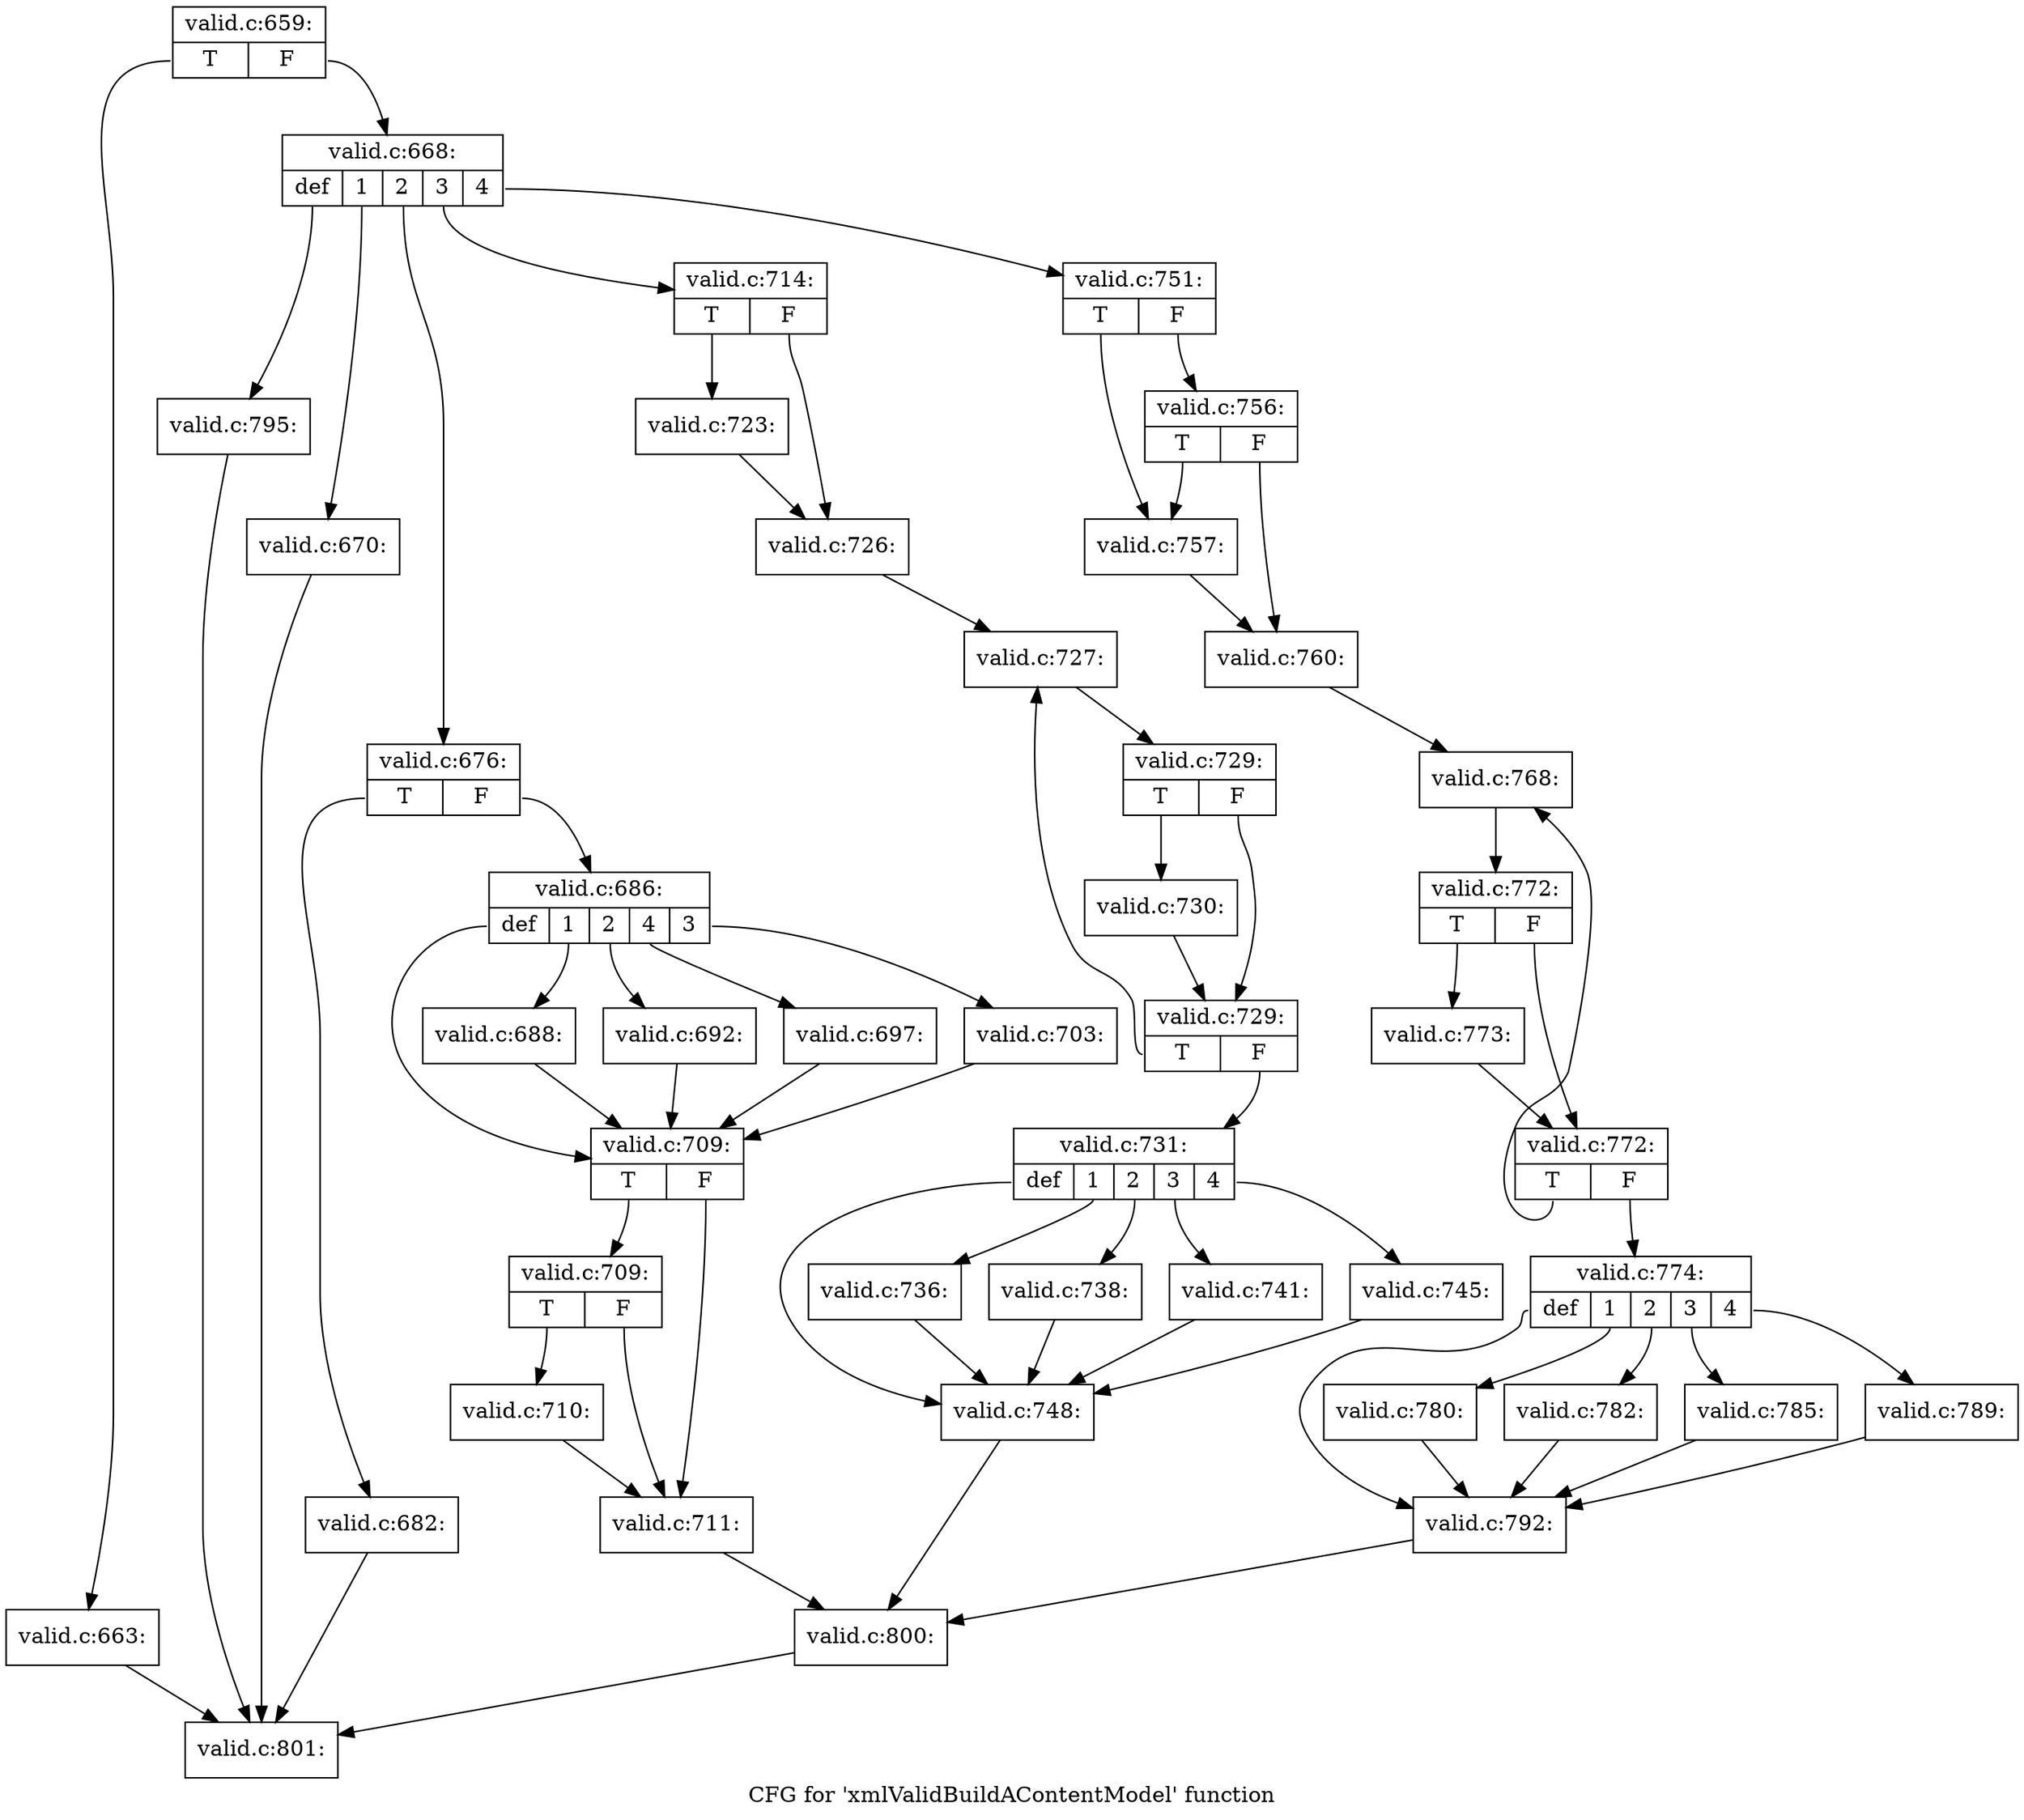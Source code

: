 digraph "CFG for 'xmlValidBuildAContentModel' function" {
	label="CFG for 'xmlValidBuildAContentModel' function";

	Node0x523fd40 [shape=record,label="{valid.c:659:|{<s0>T|<s1>F}}"];
	Node0x523fd40:s0 -> Node0x5223fc0;
	Node0x523fd40:s1 -> Node0x5240c60;
	Node0x5223fc0 [shape=record,label="{valid.c:663:}"];
	Node0x5223fc0 -> Node0x523f940;
	Node0x5240c60 [shape=record,label="{valid.c:668:|{<s0>def|<s1>1|<s2>2|<s3>3|<s4>4}}"];
	Node0x5240c60:s0 -> Node0x5242380;
	Node0x5240c60:s1 -> Node0x52426c0;
	Node0x5240c60:s2 -> Node0x5242d90;
	Node0x5240c60:s3 -> Node0x524a6d0;
	Node0x5240c60:s4 -> Node0x524dbd0;
	Node0x52426c0 [shape=record,label="{valid.c:670:}"];
	Node0x52426c0 -> Node0x523f940;
	Node0x5242d90 [shape=record,label="{valid.c:676:|{<s0>T|<s1>F}}"];
	Node0x5242d90:s0 -> Node0x5244080;
	Node0x5242d90:s1 -> Node0x52440d0;
	Node0x5244080 [shape=record,label="{valid.c:682:}"];
	Node0x5244080 -> Node0x523f940;
	Node0x52440d0 [shape=record,label="{valid.c:686:|{<s0>def|<s1>1|<s2>2|<s3>4|<s4>3}}"];
	Node0x52440d0:s0 -> Node0x52448f0;
	Node0x52440d0:s1 -> Node0x5244e40;
	Node0x52440d0:s2 -> Node0x5246840;
	Node0x52440d0:s3 -> Node0x5246b70;
	Node0x52440d0:s4 -> Node0x5247cb0;
	Node0x5244e40 [shape=record,label="{valid.c:688:}"];
	Node0x5244e40 -> Node0x52448f0;
	Node0x5246840 [shape=record,label="{valid.c:692:}"];
	Node0x5246840 -> Node0x52448f0;
	Node0x5246b70 [shape=record,label="{valid.c:697:}"];
	Node0x5246b70 -> Node0x52448f0;
	Node0x5247cb0 [shape=record,label="{valid.c:703:}"];
	Node0x5247cb0 -> Node0x52448f0;
	Node0x52448f0 [shape=record,label="{valid.c:709:|{<s0>T|<s1>F}}"];
	Node0x52448f0:s0 -> Node0x5249d40;
	Node0x52448f0:s1 -> Node0x5249cf0;
	Node0x5249d40 [shape=record,label="{valid.c:709:|{<s0>T|<s1>F}}"];
	Node0x5249d40:s0 -> Node0x5244b00;
	Node0x5249d40:s1 -> Node0x5249cf0;
	Node0x5244b00 [shape=record,label="{valid.c:710:}"];
	Node0x5244b00 -> Node0x5249cf0;
	Node0x5249cf0 [shape=record,label="{valid.c:711:}"];
	Node0x5249cf0 -> Node0x5242170;
	Node0x524a6d0 [shape=record,label="{valid.c:714:|{<s0>T|<s1>F}}"];
	Node0x524a6d0:s0 -> Node0x524b630;
	Node0x524a6d0:s1 -> Node0x524b680;
	Node0x524b630 [shape=record,label="{valid.c:723:}"];
	Node0x524b630 -> Node0x524b680;
	Node0x524b680 [shape=record,label="{valid.c:726:}"];
	Node0x524b680 -> Node0x524c040;
	Node0x524c040 [shape=record,label="{valid.c:727:}"];
	Node0x524c040 -> Node0x524bff0;
	Node0x524bff0 [shape=record,label="{valid.c:729:|{<s0>T|<s1>F}}"];
	Node0x524bff0:s0 -> Node0x524c890;
	Node0x524bff0:s1 -> Node0x524c840;
	Node0x524c890 [shape=record,label="{valid.c:730:}"];
	Node0x524c890 -> Node0x524c840;
	Node0x524c840 [shape=record,label="{valid.c:729:|{<s0>T|<s1>F}}"];
	Node0x524c840:s0 -> Node0x524c040;
	Node0x524c840:s1 -> Node0x524bfa0;
	Node0x524bfa0 [shape=record,label="{valid.c:731:|{<s0>def|<s1>1|<s2>2|<s3>3|<s4>4}}"];
	Node0x524bfa0:s0 -> Node0x524daf0;
	Node0x524bfa0:s1 -> Node0x524df10;
	Node0x524bfa0:s2 -> Node0x524dff0;
	Node0x524bfa0:s3 -> Node0x524e5d0;
	Node0x524bfa0:s4 -> Node0x524ef80;
	Node0x524df10 [shape=record,label="{valid.c:736:}"];
	Node0x524df10 -> Node0x524daf0;
	Node0x524dff0 [shape=record,label="{valid.c:738:}"];
	Node0x524dff0 -> Node0x524daf0;
	Node0x524e5d0 [shape=record,label="{valid.c:741:}"];
	Node0x524e5d0 -> Node0x524daf0;
	Node0x524ef80 [shape=record,label="{valid.c:745:}"];
	Node0x524ef80 -> Node0x524daf0;
	Node0x524daf0 [shape=record,label="{valid.c:748:}"];
	Node0x524daf0 -> Node0x5242170;
	Node0x524dbd0 [shape=record,label="{valid.c:751:|{<s0>T|<s1>F}}"];
	Node0x524dbd0:s0 -> Node0x5250270;
	Node0x524dbd0:s1 -> Node0x5250310;
	Node0x5250310 [shape=record,label="{valid.c:756:|{<s0>T|<s1>F}}"];
	Node0x5250310:s0 -> Node0x5250270;
	Node0x5250310:s1 -> Node0x52502c0;
	Node0x5250270 [shape=record,label="{valid.c:757:}"];
	Node0x5250270 -> Node0x52502c0;
	Node0x52502c0 [shape=record,label="{valid.c:760:}"];
	Node0x52502c0 -> Node0x5251ff0;
	Node0x5251ff0 [shape=record,label="{valid.c:768:}"];
	Node0x5251ff0 -> Node0x5251fa0;
	Node0x5251fa0 [shape=record,label="{valid.c:772:|{<s0>T|<s1>F}}"];
	Node0x5251fa0:s0 -> Node0x5252d50;
	Node0x5251fa0:s1 -> Node0x5252d00;
	Node0x5252d50 [shape=record,label="{valid.c:773:}"];
	Node0x5252d50 -> Node0x5252d00;
	Node0x5252d00 [shape=record,label="{valid.c:772:|{<s0>T|<s1>F}}"];
	Node0x5252d00:s0 -> Node0x5251ff0;
	Node0x5252d00:s1 -> Node0x5251b10;
	Node0x5251b10 [shape=record,label="{valid.c:774:|{<s0>def|<s1>1|<s2>2|<s3>3|<s4>4}}"];
	Node0x5251b10:s0 -> Node0x5254530;
	Node0x5251b10:s1 -> Node0x5254910;
	Node0x5251b10:s2 -> Node0x52549f0;
	Node0x5251b10:s3 -> Node0x5254fd0;
	Node0x5251b10:s4 -> Node0x5255980;
	Node0x5254910 [shape=record,label="{valid.c:780:}"];
	Node0x5254910 -> Node0x5254530;
	Node0x52549f0 [shape=record,label="{valid.c:782:}"];
	Node0x52549f0 -> Node0x5254530;
	Node0x5254fd0 [shape=record,label="{valid.c:785:}"];
	Node0x5254fd0 -> Node0x5254530;
	Node0x5255980 [shape=record,label="{valid.c:789:}"];
	Node0x5255980 -> Node0x5254530;
	Node0x5254530 [shape=record,label="{valid.c:792:}"];
	Node0x5254530 -> Node0x5242170;
	Node0x5242380 [shape=record,label="{valid.c:795:}"];
	Node0x5242380 -> Node0x523f940;
	Node0x5242170 [shape=record,label="{valid.c:800:}"];
	Node0x5242170 -> Node0x523f940;
	Node0x523f940 [shape=record,label="{valid.c:801:}"];
}
